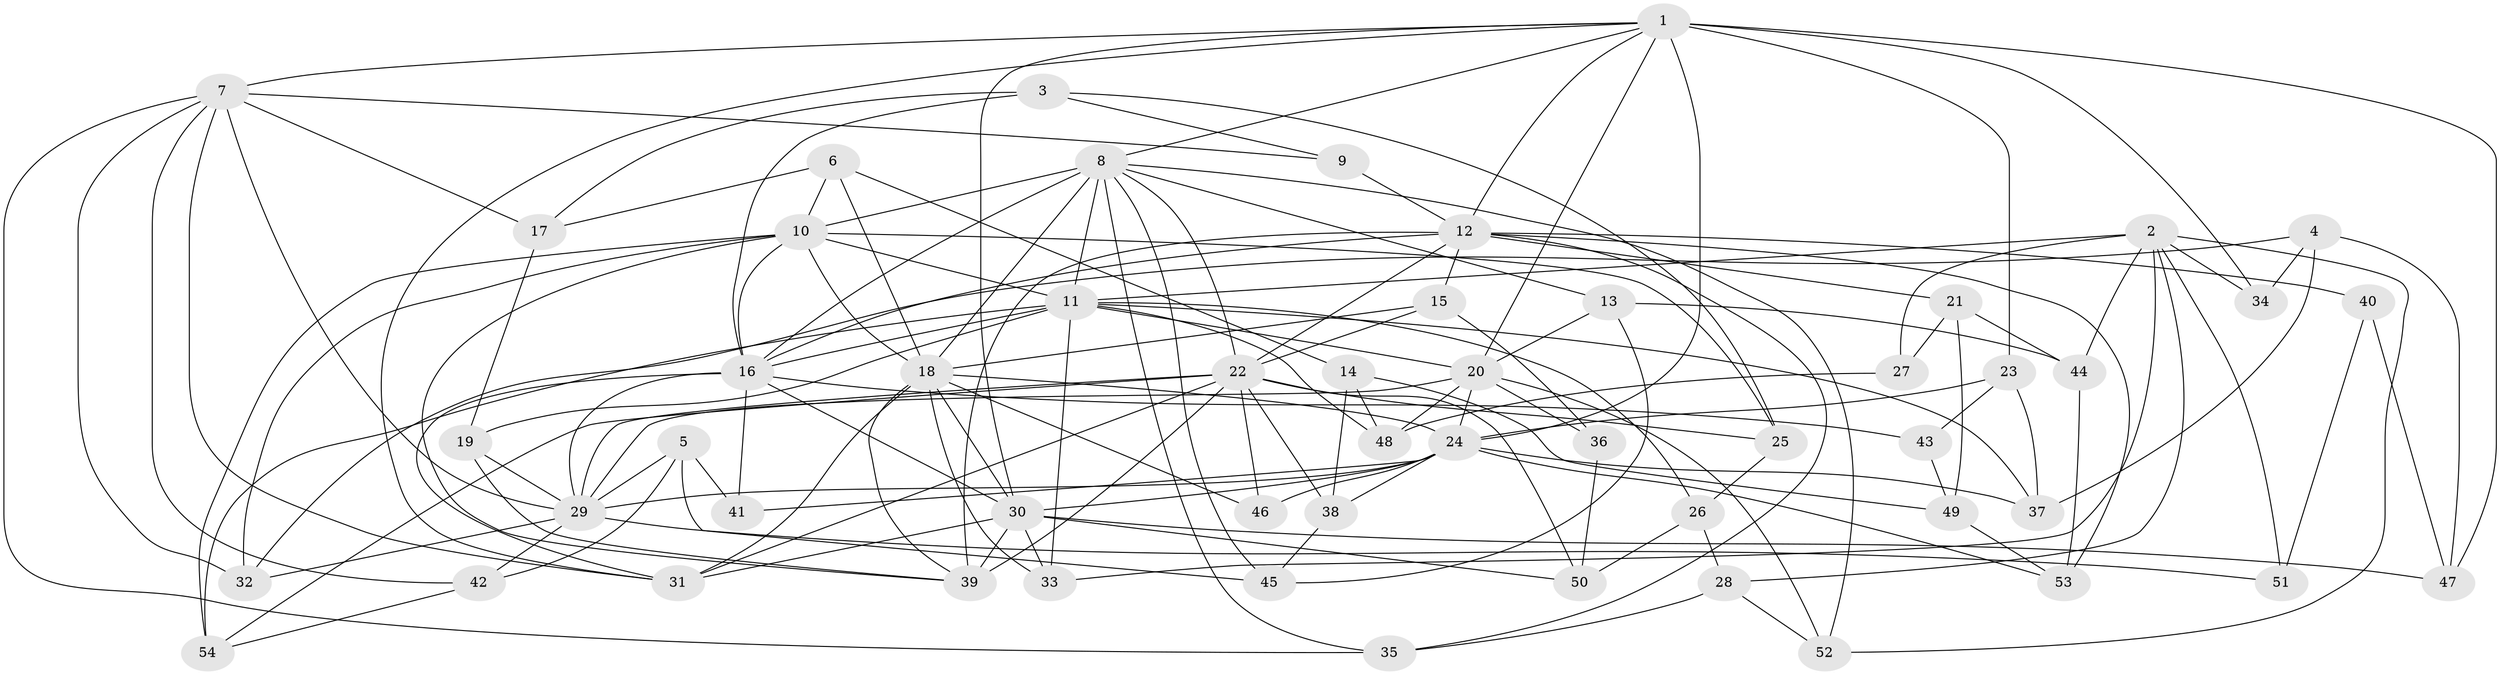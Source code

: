 // original degree distribution, {4: 1.0}
// Generated by graph-tools (version 1.1) at 2025/38/03/09/25 02:38:12]
// undirected, 54 vertices, 145 edges
graph export_dot {
graph [start="1"]
  node [color=gray90,style=filled];
  1;
  2;
  3;
  4;
  5;
  6;
  7;
  8;
  9;
  10;
  11;
  12;
  13;
  14;
  15;
  16;
  17;
  18;
  19;
  20;
  21;
  22;
  23;
  24;
  25;
  26;
  27;
  28;
  29;
  30;
  31;
  32;
  33;
  34;
  35;
  36;
  37;
  38;
  39;
  40;
  41;
  42;
  43;
  44;
  45;
  46;
  47;
  48;
  49;
  50;
  51;
  52;
  53;
  54;
  1 -- 7 [weight=1.0];
  1 -- 8 [weight=1.0];
  1 -- 12 [weight=1.0];
  1 -- 20 [weight=1.0];
  1 -- 23 [weight=1.0];
  1 -- 24 [weight=2.0];
  1 -- 30 [weight=1.0];
  1 -- 31 [weight=1.0];
  1 -- 34 [weight=2.0];
  1 -- 47 [weight=1.0];
  2 -- 11 [weight=1.0];
  2 -- 27 [weight=2.0];
  2 -- 28 [weight=1.0];
  2 -- 33 [weight=1.0];
  2 -- 34 [weight=1.0];
  2 -- 44 [weight=1.0];
  2 -- 51 [weight=2.0];
  2 -- 52 [weight=1.0];
  3 -- 9 [weight=1.0];
  3 -- 16 [weight=1.0];
  3 -- 17 [weight=1.0];
  3 -- 25 [weight=1.0];
  4 -- 32 [weight=1.0];
  4 -- 34 [weight=1.0];
  4 -- 37 [weight=1.0];
  4 -- 47 [weight=1.0];
  5 -- 29 [weight=1.0];
  5 -- 41 [weight=1.0];
  5 -- 42 [weight=1.0];
  5 -- 45 [weight=1.0];
  6 -- 10 [weight=1.0];
  6 -- 14 [weight=1.0];
  6 -- 17 [weight=1.0];
  6 -- 18 [weight=1.0];
  7 -- 9 [weight=1.0];
  7 -- 17 [weight=1.0];
  7 -- 29 [weight=1.0];
  7 -- 31 [weight=1.0];
  7 -- 32 [weight=1.0];
  7 -- 35 [weight=1.0];
  7 -- 42 [weight=1.0];
  8 -- 10 [weight=2.0];
  8 -- 11 [weight=1.0];
  8 -- 13 [weight=1.0];
  8 -- 16 [weight=1.0];
  8 -- 18 [weight=2.0];
  8 -- 22 [weight=1.0];
  8 -- 35 [weight=1.0];
  8 -- 45 [weight=1.0];
  8 -- 52 [weight=1.0];
  9 -- 12 [weight=2.0];
  10 -- 11 [weight=1.0];
  10 -- 16 [weight=1.0];
  10 -- 18 [weight=1.0];
  10 -- 25 [weight=1.0];
  10 -- 32 [weight=1.0];
  10 -- 39 [weight=1.0];
  10 -- 54 [weight=1.0];
  11 -- 16 [weight=1.0];
  11 -- 19 [weight=1.0];
  11 -- 20 [weight=2.0];
  11 -- 26 [weight=1.0];
  11 -- 33 [weight=1.0];
  11 -- 37 [weight=1.0];
  11 -- 48 [weight=1.0];
  11 -- 54 [weight=1.0];
  12 -- 15 [weight=1.0];
  12 -- 16 [weight=1.0];
  12 -- 21 [weight=1.0];
  12 -- 22 [weight=1.0];
  12 -- 35 [weight=1.0];
  12 -- 39 [weight=1.0];
  12 -- 40 [weight=2.0];
  12 -- 53 [weight=1.0];
  13 -- 20 [weight=1.0];
  13 -- 44 [weight=1.0];
  13 -- 45 [weight=1.0];
  14 -- 38 [weight=1.0];
  14 -- 48 [weight=1.0];
  14 -- 49 [weight=1.0];
  15 -- 18 [weight=1.0];
  15 -- 22 [weight=1.0];
  15 -- 36 [weight=1.0];
  16 -- 29 [weight=1.0];
  16 -- 30 [weight=1.0];
  16 -- 31 [weight=1.0];
  16 -- 41 [weight=2.0];
  16 -- 43 [weight=2.0];
  17 -- 19 [weight=1.0];
  18 -- 24 [weight=1.0];
  18 -- 30 [weight=1.0];
  18 -- 31 [weight=1.0];
  18 -- 33 [weight=1.0];
  18 -- 39 [weight=1.0];
  18 -- 46 [weight=2.0];
  19 -- 29 [weight=1.0];
  19 -- 39 [weight=1.0];
  20 -- 24 [weight=1.0];
  20 -- 29 [weight=1.0];
  20 -- 36 [weight=2.0];
  20 -- 48 [weight=1.0];
  20 -- 52 [weight=1.0];
  21 -- 27 [weight=1.0];
  21 -- 44 [weight=1.0];
  21 -- 49 [weight=1.0];
  22 -- 25 [weight=1.0];
  22 -- 29 [weight=1.0];
  22 -- 31 [weight=1.0];
  22 -- 38 [weight=1.0];
  22 -- 39 [weight=2.0];
  22 -- 46 [weight=1.0];
  22 -- 50 [weight=1.0];
  22 -- 54 [weight=1.0];
  23 -- 24 [weight=1.0];
  23 -- 37 [weight=1.0];
  23 -- 43 [weight=1.0];
  24 -- 29 [weight=1.0];
  24 -- 30 [weight=1.0];
  24 -- 37 [weight=1.0];
  24 -- 38 [weight=1.0];
  24 -- 41 [weight=1.0];
  24 -- 46 [weight=1.0];
  24 -- 53 [weight=1.0];
  25 -- 26 [weight=1.0];
  26 -- 28 [weight=1.0];
  26 -- 50 [weight=1.0];
  27 -- 48 [weight=1.0];
  28 -- 35 [weight=1.0];
  28 -- 52 [weight=1.0];
  29 -- 32 [weight=1.0];
  29 -- 42 [weight=1.0];
  29 -- 51 [weight=1.0];
  30 -- 31 [weight=1.0];
  30 -- 33 [weight=1.0];
  30 -- 39 [weight=2.0];
  30 -- 47 [weight=1.0];
  30 -- 50 [weight=1.0];
  36 -- 50 [weight=1.0];
  38 -- 45 [weight=1.0];
  40 -- 47 [weight=1.0];
  40 -- 51 [weight=1.0];
  42 -- 54 [weight=1.0];
  43 -- 49 [weight=1.0];
  44 -- 53 [weight=1.0];
  49 -- 53 [weight=1.0];
}
